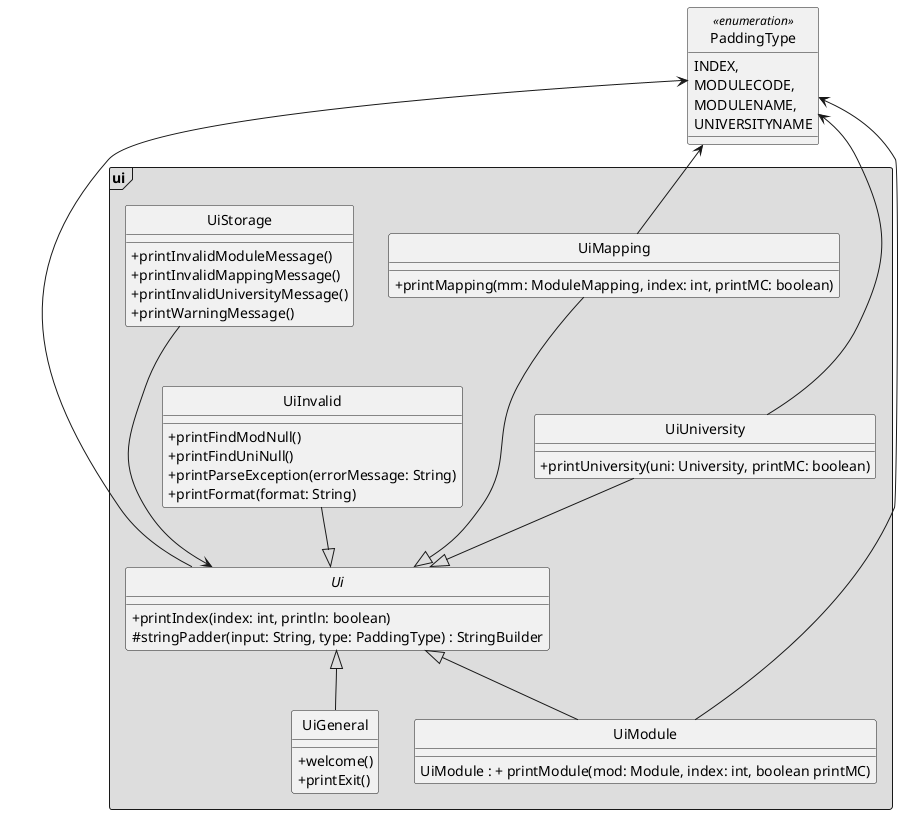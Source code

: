 @startuml
'https://plantuml.com/class-diagram
hide circle
skinparam classAttributeIconSize 0
skinparam groupInheritance 1
skinparam maxLength 128

package "ui" <<Frame>> #DDDDDD {
    abstract class Ui {
    + printIndex(index: int, println: boolean)
    # stringPadder(input: String, type: PaddingType) : StringBuilder
    }

    class UiModule extends Ui{
    UiModule : + printModule(mod: Module, index: int, boolean printMC)
    }

UiMapping ---|> Ui
    class UiMapping {
    + printMapping(mm: ModuleMapping, index: int, printMC: boolean)
    }

UiUniversity --|> Ui
    class UiUniversity{
    + printUniversity(uni: University, printMC: boolean)
    }

UiInvalid --|> Ui
    class UiInvalid {
    + printFindModNull()
    + printFindUniNull()
    + printParseException(errorMessage: String)
    + printFormat(format: String)
    }

    class UiGeneral extends Ui{
    + welcome()
    + printExit()
    }

UiStorage ---> Ui
    class UiStorage {
    + printInvalidModuleMessage()
    + printInvalidMappingMessage()
    + printInvalidUniversityMessage()
    + printWarningMessage()
    }
}

PaddingType <-- Ui
PaddingType <-- UiModule
PaddingType <-- UiMapping
PaddingType <-- UiUniversity
enum PaddingType <<enumeration>> {
    INDEX,
    MODULECODE,
    MODULENAME,
    UNIVERSITYNAME
}

@enduml